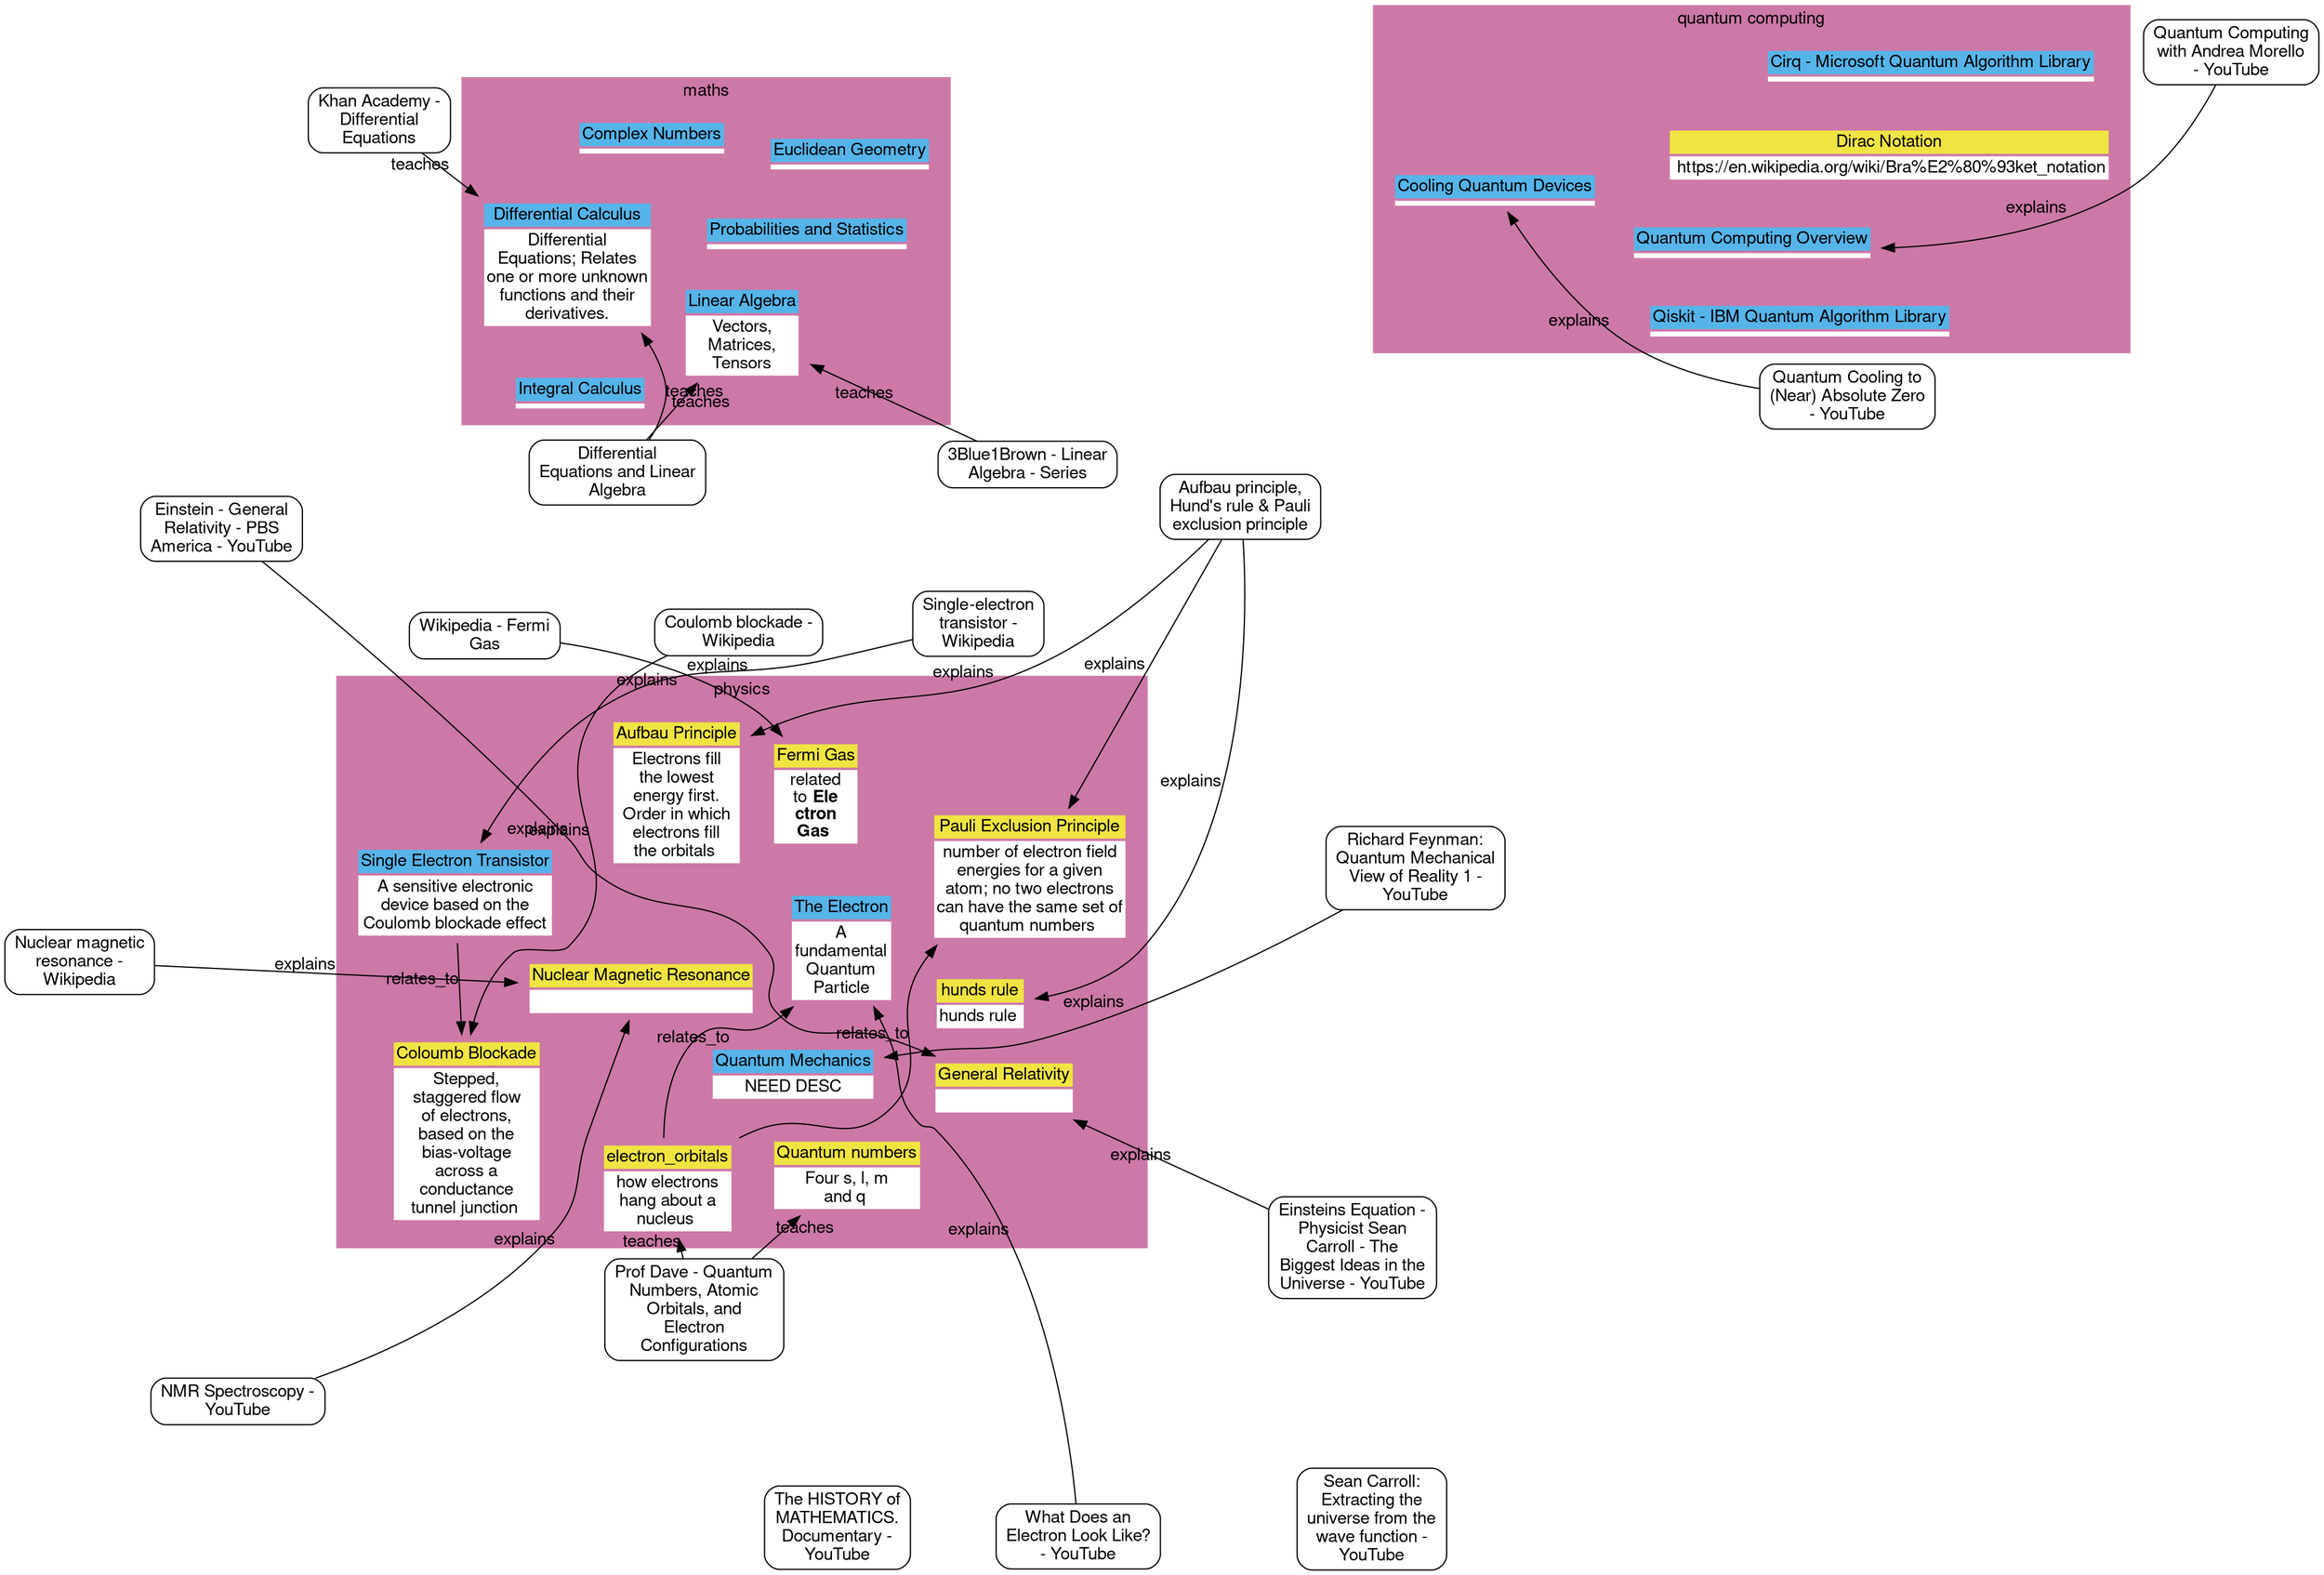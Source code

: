 /*
https://graphviz.org/Gallery/undirected/gd_1994_2007.html
*/

digraph g {
fontname="Helvetica,Arial,sans-serif"
node [fontname="Helvetica,Arial,sans-serif", shape="record", style="rounded"]
edge [fontname="Helvetica,Arial,sans-serif"]
layout = fdp;
splines = true;


subgraph "cluster_quantum computing" {
    label = "<b>Quantum computing<b>";
    penwidth = 0;
    bgcolor = "#CC79A7"

    
        qiskit [
               shape = none,
               label=<<table border="0">
                          <tr>
                              <td bgcolor='#56B4E9'>Qiskit - IBM Quantum Algorithm Library</td>
                          </tr>
                          <tr>
                              <td bgcolor='#ffffff'></td>
                          </tr>
                       </table>
                      >
        ]
    
        cirq [
               shape = none,
               label=<<table border="0">
                          <tr>
                              <td bgcolor='#56B4E9'>Cirq - Microsoft Quantum Algorithm Library</td>
                          </tr>
                          <tr>
                              <td bgcolor='#ffffff'></td>
                          </tr>
                       </table>
                      >
        ]
    
        quantum_computing [
               shape = none,
               label=<<table border="0">
                          <tr>
                              <td bgcolor='#56B4E9'>Quantum Computing Overview</td>
                          </tr>
                          <tr>
                              <td bgcolor='#ffffff'></td>
                          </tr>
                       </table>
                      >
        ]
    
        quantum_computing_cooling [
               shape = none,
               label=<<table border="0">
                          <tr>
                              <td bgcolor='#56B4E9'>Cooling Quantum Devices</td>
                          </tr>
                          <tr>
                              <td bgcolor='#ffffff'></td>
                          </tr>
                       </table>
                      >
        ]
    

    label = "quantum computing";
    
        dirac_notation [
               shape = none,
               label=<<table border="0">
                          <tr>
                              <td bgcolor='#F0E442'>Dirac Notation</td>
                          </tr>
                          <tr>
                              <td bgcolor='#ffffff'> https://en.wikipedia.org/wiki/Bra%E2%80%93ket_notation</td>
                          </tr>
                       </table>
                      >
        ]
    
}

subgraph "cluster_physics" {
    label = "<b>Physics<b>";
    penwidth = 0;
    bgcolor = "#CC79A7"

    
        single_electron_transistor [
               shape = none,
               label=<<table border="0">
                          <tr>
                              <td bgcolor='#56B4E9'>Single Electron Transistor</td>
                          </tr>
                          <tr>
                              <td bgcolor='#ffffff'>A sensitive electronic<br/>device based on the<br/>Coulomb blockade effect</td>
                          </tr>
                       </table>
                      >
        ]
    
        quantum_mechanics [
               shape = none,
               label=<<table border="0">
                          <tr>
                              <td bgcolor='#56B4E9'>Quantum Mechanics</td>
                          </tr>
                          <tr>
                              <td bgcolor='#ffffff'>NEED DESC</td>
                          </tr>
                       </table>
                      >
        ]
    
        electron [
               shape = none,
               label=<<table border="0">
                          <tr>
                              <td bgcolor='#56B4E9'>The Electron</td>
                          </tr>
                          <tr>
                              <td bgcolor='#ffffff'>A<br/>fundamental<br/>Quantum<br/>Particle</td>
                          </tr>
                       </table>
                      >
        ]
    

    label = "physics";
    
        coulomb_blockade [
               shape = none,
               label=<<table border="0">
                          <tr>
                              <td bgcolor='#F0E442'>Coloumb Blockade</td>
                          </tr>
                          <tr>
                              <td bgcolor='#ffffff'>Stepped,<br/>staggered flow<br/>of electrons,<br/>based on the<br/>bias-voltage<br/>across a<br/>conductance<br/>tunnel junction </td>
                          </tr>
                       </table>
                      >
        ]
    
        general_relativity [
               shape = none,
               label=<<table border="0">
                          <tr>
                              <td bgcolor='#F0E442'>General Relativity</td>
                          </tr>
                          <tr>
                              <td bgcolor='#ffffff'> </td>
                          </tr>
                       </table>
                      >
        ]
    
        quantum_numbers [
               shape = none,
               label=<<table border="0">
                          <tr>
                              <td bgcolor='#F0E442'>Quantum numbers</td>
                          </tr>
                          <tr>
                              <td bgcolor='#ffffff'>Four s, l, m<br/>and q </td>
                          </tr>
                       </table>
                      >
        ]
    
        aufbau_principle [
               shape = none,
               label=<<table border="0">
                          <tr>
                              <td bgcolor='#F0E442'>Aufbau Principle</td>
                          </tr>
                          <tr>
                              <td bgcolor='#ffffff'>Electrons fill<br/>the lowest<br/>energy first.<br/>Order in which<br/>electrons fill<br/>the orbitals </td>
                          </tr>
                       </table>
                      >
        ]
    
        hunds_rule [
               shape = none,
               label=<<table border="0">
                          <tr>
                              <td bgcolor='#F0E442'>hunds rule</td>
                          </tr>
                          <tr>
                              <td bgcolor='#ffffff'>hunds rule </td>
                          </tr>
                       </table>
                      >
        ]
    
        electron_orbitals [
               shape = none,
               label=<<table border="0">
                          <tr>
                              <td bgcolor='#F0E442'>electron_orbitals</td>
                          </tr>
                          <tr>
                              <td bgcolor='#ffffff'>how electrons<br/>hang about a<br/>nucleus </td>
                          </tr>
                       </table>
                      >
        ]
    
        pauli_exclusion [
               shape = none,
               label=<<table border="0">
                          <tr>
                              <td bgcolor='#F0E442'>Pauli Exclusion Principle</td>
                          </tr>
                          <tr>
                              <td bgcolor='#ffffff'>number of electron field<br/>energies for a given<br/>atom; no two electrons<br/>can have the same set of<br/>quantum numbers </td>
                          </tr>
                       </table>
                      >
        ]
    
        fermi_gas [
               shape = none,
               label=<<table border="0">
                          <tr>
                              <td bgcolor='#F0E442'>Fermi Gas</td>
                          </tr>
                          <tr>
                              <td bgcolor='#ffffff'>related<br/>to <b>Ele<br/>ctron<br/>Gas</b> </td>
                          </tr>
                       </table>
                      >
        ]
    
        nmr [
               shape = none,
               label=<<table border="0">
                          <tr>
                              <td bgcolor='#F0E442'>Nuclear Magnetic Resonance</td>
                          </tr>
                          <tr>
                              <td bgcolor='#ffffff'> </td>
                          </tr>
                       </table>
                      >
        ]
    
}

subgraph "cluster_maths" {
    label = "<b>Maths<b>";
    penwidth = 0;
    bgcolor = "#CC79A7"

    
        linear_algebra [
               shape = none,
               label=<<table border="0">
                          <tr>
                              <td bgcolor='#56B4E9'>Linear Algebra</td>
                          </tr>
                          <tr>
                              <td bgcolor='#ffffff'>Vectors,<br/>Matrices,<br/>Tensors</td>
                          </tr>
                       </table>
                      >
        ]
    
        differential_calculus [
               shape = none,
               label=<<table border="0">
                          <tr>
                              <td bgcolor='#56B4E9'>Differential Calculus</td>
                          </tr>
                          <tr>
                              <td bgcolor='#ffffff'>Differential<br/>Equations; Relates<br/>one or more unknown<br/>functions and their<br/>derivatives.</td>
                          </tr>
                       </table>
                      >
        ]
    
        complex_numbers [
               shape = none,
               label=<<table border="0">
                          <tr>
                              <td bgcolor='#56B4E9'>Complex Numbers</td>
                          </tr>
                          <tr>
                              <td bgcolor='#ffffff'></td>
                          </tr>
                       </table>
                      >
        ]
    
        integral_calculus [
               shape = none,
               label=<<table border="0">
                          <tr>
                              <td bgcolor='#56B4E9'>Integral Calculus</td>
                          </tr>
                          <tr>
                              <td bgcolor='#ffffff'></td>
                          </tr>
                       </table>
                      >
        ]
    
        probabilities [
               shape = none,
               label=<<table border="0">
                          <tr>
                              <td bgcolor='#56B4E9'>Probabilities and Statistics</td>
                          </tr>
                          <tr>
                              <td bgcolor='#ffffff'></td>
                          </tr>
                       </table>
                      >
        ]
    
        euclidean_geometry [
               shape = none,
               label=<<table border="0">
                          <tr>
                              <td bgcolor='#56B4E9'>Euclidean Geometry</td>
                          </tr>
                          <tr>
                              <td bgcolor='#ffffff'></td>
                          </tr>
                       </table>
                      >
        ]
    

    label = "maths";
    
}



/* resources */

   vid_aufbau_hund_pauli [ label="Aufbau principle,\nHund's rule & Pauli\nexclusion principle", tooltip="https://www.youtube.com/watch?v=9ra0BHbHdoA", URL="https://www.youtube.com/watch?v=9ra0BHbHdoA"]

   vid_prof_dave_quant_no_atomic_electron [ label="Prof Dave - Quantum\nNumbers, Atomic\nOrbitals, and\nElectron\nConfigurations", tooltip="https://www.youtube.com/watch?v=Aoi4j8es4gQ", URL="https://www.youtube.com/watch?v=Aoi4j8es4gQ"]

   vid_linear_algebra [ label="3Blue1Brown - Linear\nAlgebra - Series", tooltip="https://www.youtube.com/watch?v=fNk_zzaMoSs&list=PLZHQObOWTQDPD3MizzM2xVFitgF8hE_ab", URL="https://www.youtube.com/watch?v=fNk_zzaMoSs&list=PLZHQObOWTQDPD3MizzM2xVFitgF8hE_ab"]

   lessons_gilbert_strang_diff_equations_lin_alg [ label="Differential\nEquations and Linear\nAlgebra", tooltip="https://ocw.mit.edu/courses/res-18-009-learn-differential-equations-up-close-with-gilbert-strang-and-cleve-moler-fall-2015/pages/differential-equations-and-linear-algebra/", URL="https://ocw.mit.edu/courses/res-18-009-learn-differential-equations-up-close-with-gilbert-strang-and-cleve-moler-fall-2015/pages/differential-equations-and-linear-algebra/"]

   lessons_khan_acadamy_diff_equations [ label="Khan Academy -\nDifferential\nEquations", tooltip="https://www.khanacademy.org/math/differential-equations", URL="https://www.khanacademy.org/math/differential-equations"]

   definition_fermi_gas [ label="Wikipedia - Fermi\nGas", tooltip="https://en.wikipedia.org/wiki/Fermi_gas", URL="https://en.wikipedia.org/wiki/Fermi_gas"]

   singleelectrontransistorwikipedia [ label="Single-electron\ntransistor -\nWikipedia", tooltip="https://en.wikipedia.org/wiki/Single-electron_transistor", URL="https://en.wikipedia.org/wiki/Single-electron_transistor"]

   coulombblockadewikipedia [ label="Coulomb blockade -\nWikipedia", tooltip="https://en.wikipedia.org/wiki/Coulomb_blockade", URL="https://en.wikipedia.org/wiki/Coulomb_blockade"]

   quantumcomputingwithandreamorelloyoutube [ label="Quantum Computing\nwith Andrea Morello\n- YouTube", tooltip="https://www.youtube.com/watch?v=jDW9bWSepB0", URL="https://www.youtube.com/watch?v=jDW9bWSepB0"]

   nmrspectroscopyyoutube [ label="NMR Spectroscopy -\nYouTube", tooltip="https://www.youtube.com/watch?v=SBir5wUS3Bo&t=554s", URL="https://www.youtube.com/watch?v=SBir5wUS3Bo&t=554s"]

   seancarrollextractingtheuniversefromthewavefunctionyoutube [ label="Sean Carroll:\nExtracting the\nuniverse from the\nwave function -\nYouTube", tooltip="https://www.youtube.com/watch?v=HOssfva2IBo&t=160s", URL="https://www.youtube.com/watch?v=HOssfva2IBo&t=160s"]

   physicistseancarrollonthebiggestideasintheuniverseyoutube [ label="Einsteins Equation -\nPhysicist Sean\nCarroll - The\nBiggest Ideas in the\nUniverse - YouTube", tooltip="https://www.youtube.com/watch?v=CH39SDlxon4&t=3041s", URL="https://www.youtube.com/watch?v=CH39SDlxon4&t=3041s"]

   insideeinsteinsmindfullspecialnovapbsamericayoutube [ label="Einstein - General\nRelativity - PBS\nAmerica - YouTube", tooltip="https://www.youtube.com/watch?v=7CZyDPELXs4", URL="https://www.youtube.com/watch?v=7CZyDPELXs4"]

   thehistoryofmathematicsdocumentaryyoutube [ label="The HISTORY of\nMATHEMATICS.\nDocumentary -\nYouTube", tooltip="https://www.youtube.com/watch?v=2WcbPcGrQZU&t=4s", URL="https://www.youtube.com/watch?v=2WcbPcGrQZU&t=4s"]

   whatdoesanelectronlooklikeyoutube [ label="What Does an\nElectron Look Like?\n- YouTube", tooltip="https://www.youtube.com/watch?v=zZ5ww6aYAZ8&t=38s", URL="https://www.youtube.com/watch?v=zZ5ww6aYAZ8&t=38s"]

   quantumcoolingtonearabsolutezeroyoutube [ label="Quantum Cooling to\n(Near) Absolute Zero\n- YouTube", tooltip="https://www.youtube.com/watch?v=7jT5rbE69ho", URL="https://www.youtube.com/watch?v=7jT5rbE69ho"]

   richardfeynmanquantummechanicalviewofreality1youtube [ label="Richard Feynman:\nQuantum Mechanical\nView of Reality 1 -\nYouTube", tooltip="https://www.youtube.com/watch?v=ZcpwnozMh2U&t=3056s", URL="https://www.youtube.com/watch?v=ZcpwnozMh2U&t=3056s"]

   nuclearmagneticresonancewikipedia [ label="Nuclear magnetic\nresonance -\nWikipedia", tooltip="https://en.wikipedia.org/wiki/Nuclear_magnetic_resonance", URL="https://en.wikipedia.org/wiki/Nuclear_magnetic_resonance"]


/* relationships */

   electron_orbitals -> pauli_exclusion [ label="relates_to"]

   vid_aufbau_hund_pauli -> aufbau_principle [ label="explains"]

   vid_aufbau_hund_pauli -> hunds_rule [ label="explains"]

   vid_aufbau_hund_pauli -> pauli_exclusion [ label="explains"]

   vid_linear_algebra -> linear_algebra [ label="teaches"]

   vid_prof_dave_quant_no_atomic_electron -> quantum_numbers [ label="teaches"]

   vid_prof_dave_quant_no_atomic_electron -> electron_orbitals [ label="teaches"]

   lessons_gilbert_strang_diff_equations_lin_alg -> linear_algebra [ label="teaches"]

   lessons_gilbert_strang_diff_equations_lin_alg -> differential_calculus [ label="teaches"]

   lessons_khan_acadamy_diff_equations -> differential_calculus [ label="teaches"]

   definition_fermi_gas -> fermi_gas [ label="explains"]

   singleelectrontransistorwikipedia -> single_electron_transistor [ label="explains"]

   coulombblockadewikipedia -> coulomb_blockade [ label="explains"]

   single_electron_transistor -> coulomb_blockade [ label="relates_to"]

   physicistseancarrollonthebiggestideasintheuniverseyoutube -> general_relativity [ label="explains"]

   insideeinsteinsmindfullspecialnovapbsamericayoutube -> general_relativity [ label="explains"]

   whatdoesanelectronlooklikeyoutube -> electron [ label="explains"]

   richardfeynmanquantummechanicalviewofreality1youtube -> quantum_mechanics [ label="explains"]

   nmrspectroscopyyoutube -> nmr [ label="explains"]

   quantumcomputingwithandreamorelloyoutube -> quantum_computing [ label="explains"]

   quantumcoolingtonearabsolutezeroyoutube -> quantum_computing_cooling [ label="explains"]

   nuclearmagneticresonancewikipedia -> nmr [ label="explains"]

   electron_orbitals -> electron [ label="relates_to"]


}
